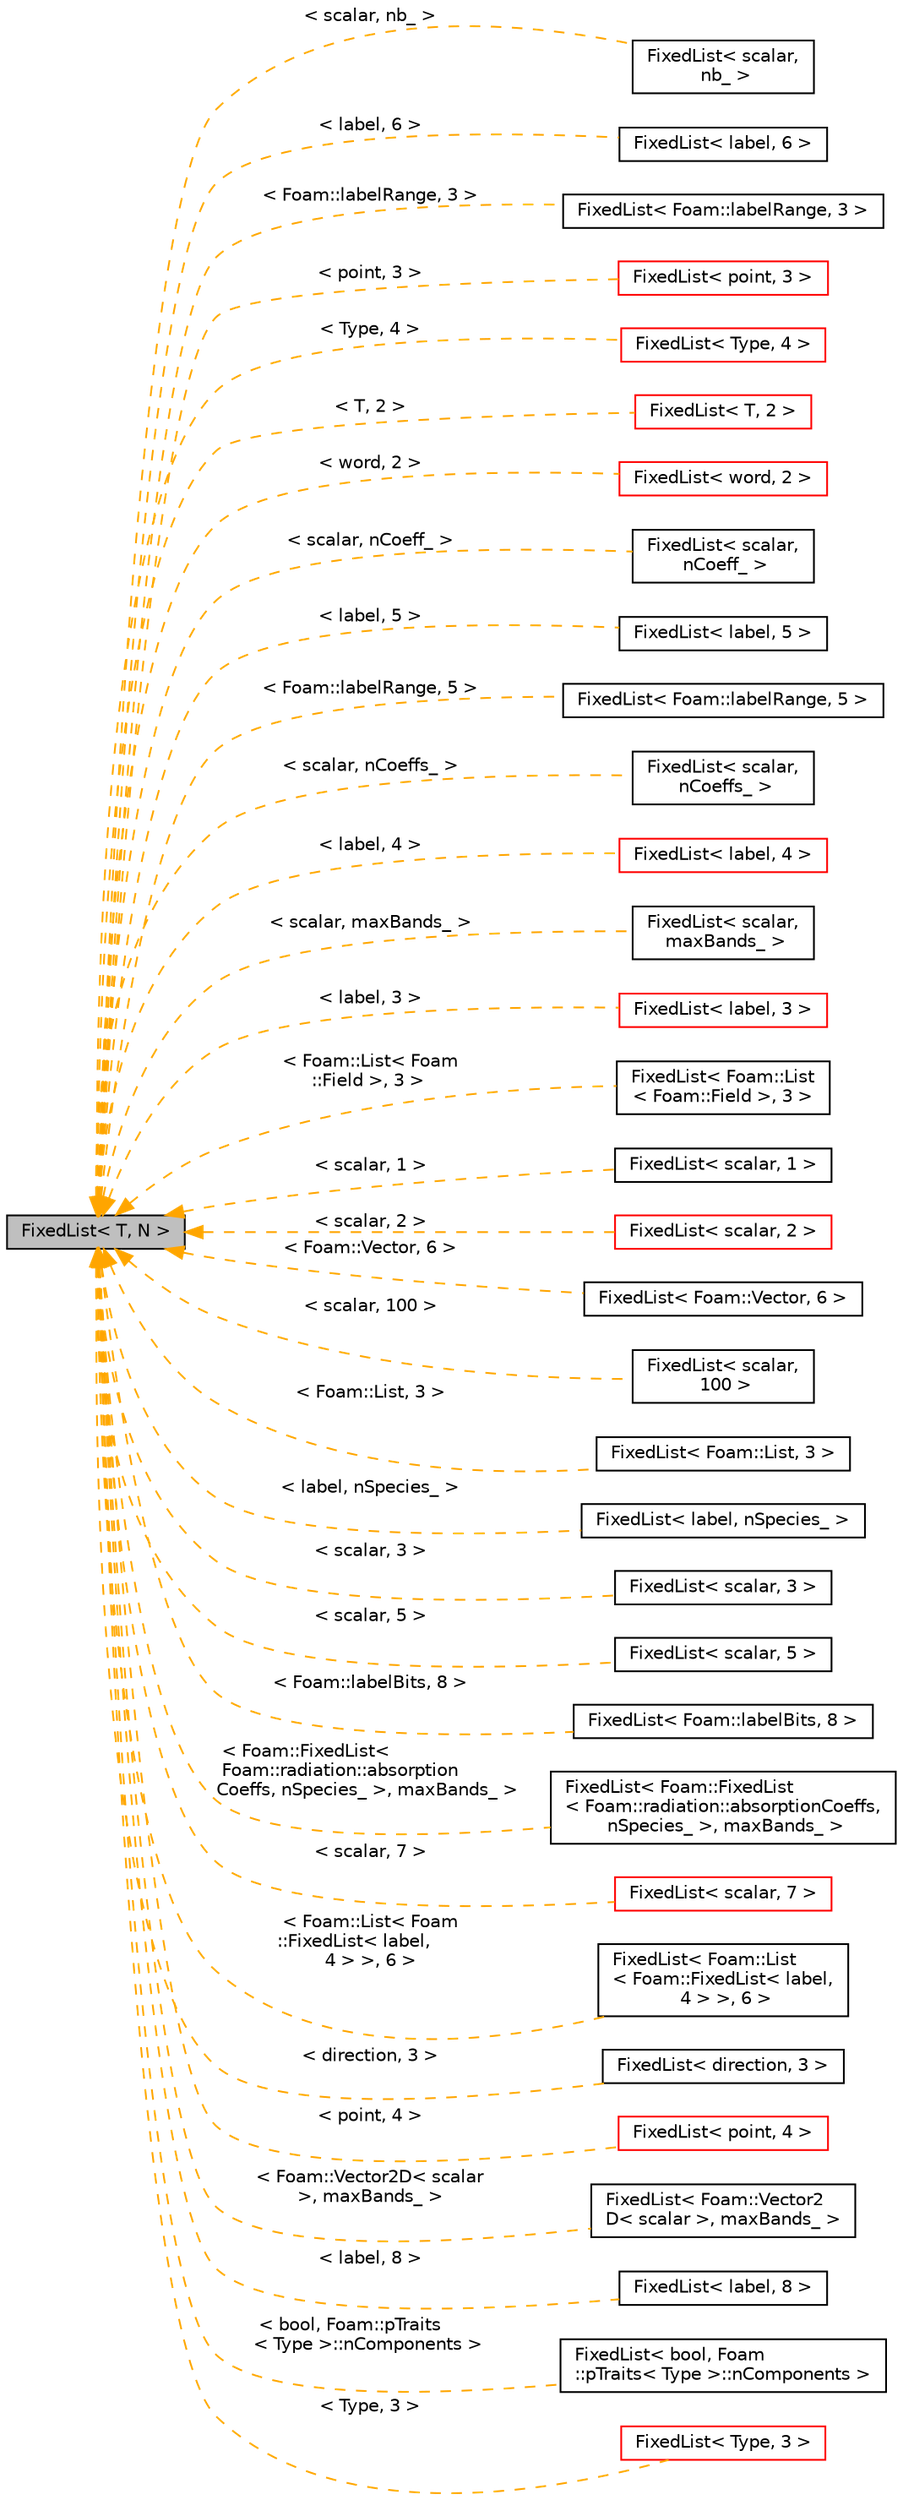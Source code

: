 digraph "FixedList&lt; T, N &gt;"
{
  bgcolor="transparent";
  edge [fontname="Helvetica",fontsize="10",labelfontname="Helvetica",labelfontsize="10"];
  node [fontname="Helvetica",fontsize="10",shape=record];
  rankdir="LR";
  Node1 [label="FixedList\< T, N \>",height=0.2,width=0.4,color="black", fillcolor="grey75", style="filled" fontcolor="black"];
  Node1 -> Node2 [dir="back",color="orange",fontsize="10",style="dashed",label=" \< scalar, nb_ \>" ,fontname="Helvetica"];
  Node2 [label="FixedList\< scalar,\l nb_ \>",height=0.2,width=0.4,color="black",URL="$classFoam_1_1FixedList.html"];
  Node1 -> Node3 [dir="back",color="orange",fontsize="10",style="dashed",label=" \< label, 6 \>" ,fontname="Helvetica"];
  Node3 [label="FixedList\< label, 6 \>",height=0.2,width=0.4,color="black",URL="$classFoam_1_1FixedList.html"];
  Node1 -> Node4 [dir="back",color="orange",fontsize="10",style="dashed",label=" \< Foam::labelRange, 3 \>" ,fontname="Helvetica"];
  Node4 [label="FixedList\< Foam::labelRange, 3 \>",height=0.2,width=0.4,color="black",URL="$classFoam_1_1FixedList.html"];
  Node1 -> Node5 [dir="back",color="orange",fontsize="10",style="dashed",label=" \< point, 3 \>" ,fontname="Helvetica"];
  Node5 [label="FixedList\< point, 3 \>",height=0.2,width=0.4,color="red",URL="$classFoam_1_1FixedList.html"];
  Node1 -> Node6 [dir="back",color="orange",fontsize="10",style="dashed",label=" \< Type, 4 \>" ,fontname="Helvetica"];
  Node6 [label="FixedList\< Type, 4 \>",height=0.2,width=0.4,color="red",URL="$classFoam_1_1FixedList.html"];
  Node1 -> Node7 [dir="back",color="orange",fontsize="10",style="dashed",label=" \< T, 2 \>" ,fontname="Helvetica"];
  Node7 [label="FixedList\< T, 2 \>",height=0.2,width=0.4,color="red",URL="$classFoam_1_1FixedList.html"];
  Node1 -> Node8 [dir="back",color="orange",fontsize="10",style="dashed",label=" \< word, 2 \>" ,fontname="Helvetica"];
  Node8 [label="FixedList\< word, 2 \>",height=0.2,width=0.4,color="red",URL="$classFoam_1_1FixedList.html"];
  Node1 -> Node9 [dir="back",color="orange",fontsize="10",style="dashed",label=" \< scalar, nCoeff_ \>" ,fontname="Helvetica"];
  Node9 [label="FixedList\< scalar,\l nCoeff_ \>",height=0.2,width=0.4,color="black",URL="$classFoam_1_1FixedList.html"];
  Node1 -> Node10 [dir="back",color="orange",fontsize="10",style="dashed",label=" \< label, 5 \>" ,fontname="Helvetica"];
  Node10 [label="FixedList\< label, 5 \>",height=0.2,width=0.4,color="black",URL="$classFoam_1_1FixedList.html"];
  Node1 -> Node11 [dir="back",color="orange",fontsize="10",style="dashed",label=" \< Foam::labelRange, 5 \>" ,fontname="Helvetica"];
  Node11 [label="FixedList\< Foam::labelRange, 5 \>",height=0.2,width=0.4,color="black",URL="$classFoam_1_1FixedList.html"];
  Node1 -> Node12 [dir="back",color="orange",fontsize="10",style="dashed",label=" \< scalar, nCoeffs_ \>" ,fontname="Helvetica"];
  Node12 [label="FixedList\< scalar,\l nCoeffs_ \>",height=0.2,width=0.4,color="black",URL="$classFoam_1_1FixedList.html"];
  Node1 -> Node13 [dir="back",color="orange",fontsize="10",style="dashed",label=" \< label, 4 \>" ,fontname="Helvetica"];
  Node13 [label="FixedList\< label, 4 \>",height=0.2,width=0.4,color="red",URL="$classFoam_1_1FixedList.html"];
  Node1 -> Node14 [dir="back",color="orange",fontsize="10",style="dashed",label=" \< scalar, maxBands_ \>" ,fontname="Helvetica"];
  Node14 [label="FixedList\< scalar,\l maxBands_ \>",height=0.2,width=0.4,color="black",URL="$classFoam_1_1FixedList.html"];
  Node1 -> Node15 [dir="back",color="orange",fontsize="10",style="dashed",label=" \< label, 3 \>" ,fontname="Helvetica"];
  Node15 [label="FixedList\< label, 3 \>",height=0.2,width=0.4,color="red",URL="$classFoam_1_1FixedList.html"];
  Node1 -> Node16 [dir="back",color="orange",fontsize="10",style="dashed",label=" \< Foam::List\< Foam\l::Field \>, 3 \>" ,fontname="Helvetica"];
  Node16 [label="FixedList\< Foam::List\l\< Foam::Field \>, 3 \>",height=0.2,width=0.4,color="black",URL="$classFoam_1_1FixedList.html"];
  Node1 -> Node17 [dir="back",color="orange",fontsize="10",style="dashed",label=" \< scalar, 1 \>" ,fontname="Helvetica"];
  Node17 [label="FixedList\< scalar, 1 \>",height=0.2,width=0.4,color="black",URL="$classFoam_1_1FixedList.html"];
  Node1 -> Node18 [dir="back",color="orange",fontsize="10",style="dashed",label=" \< scalar, 2 \>" ,fontname="Helvetica"];
  Node18 [label="FixedList\< scalar, 2 \>",height=0.2,width=0.4,color="red",URL="$classFoam_1_1FixedList.html"];
  Node1 -> Node19 [dir="back",color="orange",fontsize="10",style="dashed",label=" \< Foam::Vector, 6 \>" ,fontname="Helvetica"];
  Node19 [label="FixedList\< Foam::Vector, 6 \>",height=0.2,width=0.4,color="black",URL="$classFoam_1_1FixedList.html"];
  Node1 -> Node20 [dir="back",color="orange",fontsize="10",style="dashed",label=" \< scalar, 100 \>" ,fontname="Helvetica"];
  Node20 [label="FixedList\< scalar,\l 100 \>",height=0.2,width=0.4,color="black",URL="$classFoam_1_1FixedList.html"];
  Node1 -> Node21 [dir="back",color="orange",fontsize="10",style="dashed",label=" \< Foam::List, 3 \>" ,fontname="Helvetica"];
  Node21 [label="FixedList\< Foam::List, 3 \>",height=0.2,width=0.4,color="black",URL="$classFoam_1_1FixedList.html"];
  Node1 -> Node22 [dir="back",color="orange",fontsize="10",style="dashed",label=" \< label, nSpecies_ \>" ,fontname="Helvetica"];
  Node22 [label="FixedList\< label, nSpecies_ \>",height=0.2,width=0.4,color="black",URL="$classFoam_1_1FixedList.html"];
  Node1 -> Node23 [dir="back",color="orange",fontsize="10",style="dashed",label=" \< scalar, 3 \>" ,fontname="Helvetica"];
  Node23 [label="FixedList\< scalar, 3 \>",height=0.2,width=0.4,color="black",URL="$classFoam_1_1FixedList.html"];
  Node1 -> Node24 [dir="back",color="orange",fontsize="10",style="dashed",label=" \< scalar, 5 \>" ,fontname="Helvetica"];
  Node24 [label="FixedList\< scalar, 5 \>",height=0.2,width=0.4,color="black",URL="$classFoam_1_1FixedList.html"];
  Node1 -> Node25 [dir="back",color="orange",fontsize="10",style="dashed",label=" \< Foam::labelBits, 8 \>" ,fontname="Helvetica"];
  Node25 [label="FixedList\< Foam::labelBits, 8 \>",height=0.2,width=0.4,color="black",URL="$classFoam_1_1FixedList.html"];
  Node1 -> Node26 [dir="back",color="orange",fontsize="10",style="dashed",label=" \< Foam::FixedList\<\l Foam::radiation::absorption\lCoeffs, nSpecies_ \>, maxBands_ \>" ,fontname="Helvetica"];
  Node26 [label="FixedList\< Foam::FixedList\l\< Foam::radiation::absorptionCoeffs,\l nSpecies_ \>, maxBands_ \>",height=0.2,width=0.4,color="black",URL="$classFoam_1_1FixedList.html"];
  Node1 -> Node27 [dir="back",color="orange",fontsize="10",style="dashed",label=" \< scalar, 7 \>" ,fontname="Helvetica"];
  Node27 [label="FixedList\< scalar, 7 \>",height=0.2,width=0.4,color="red",URL="$classFoam_1_1FixedList.html"];
  Node1 -> Node28 [dir="back",color="orange",fontsize="10",style="dashed",label=" \< Foam::List\< Foam\l::FixedList\< label,\l 4 \> \>, 6 \>" ,fontname="Helvetica"];
  Node28 [label="FixedList\< Foam::List\l\< Foam::FixedList\< label,\l 4 \> \>, 6 \>",height=0.2,width=0.4,color="black",URL="$classFoam_1_1FixedList.html"];
  Node1 -> Node29 [dir="back",color="orange",fontsize="10",style="dashed",label=" \< direction, 3 \>" ,fontname="Helvetica"];
  Node29 [label="FixedList\< direction, 3 \>",height=0.2,width=0.4,color="black",URL="$classFoam_1_1FixedList.html"];
  Node1 -> Node30 [dir="back",color="orange",fontsize="10",style="dashed",label=" \< point, 4 \>" ,fontname="Helvetica"];
  Node30 [label="FixedList\< point, 4 \>",height=0.2,width=0.4,color="red",URL="$classFoam_1_1FixedList.html"];
  Node1 -> Node31 [dir="back",color="orange",fontsize="10",style="dashed",label=" \< Foam::Vector2D\< scalar\l \>, maxBands_ \>" ,fontname="Helvetica"];
  Node31 [label="FixedList\< Foam::Vector2\lD\< scalar \>, maxBands_ \>",height=0.2,width=0.4,color="black",URL="$classFoam_1_1FixedList.html"];
  Node1 -> Node32 [dir="back",color="orange",fontsize="10",style="dashed",label=" \< label, 8 \>" ,fontname="Helvetica"];
  Node32 [label="FixedList\< label, 8 \>",height=0.2,width=0.4,color="black",URL="$classFoam_1_1FixedList.html"];
  Node1 -> Node33 [dir="back",color="orange",fontsize="10",style="dashed",label=" \< bool, Foam::pTraits\l\< Type \>::nComponents \>" ,fontname="Helvetica"];
  Node33 [label="FixedList\< bool, Foam\l::pTraits\< Type \>::nComponents \>",height=0.2,width=0.4,color="black",URL="$classFoam_1_1FixedList.html"];
  Node1 -> Node34 [dir="back",color="orange",fontsize="10",style="dashed",label=" \< Type, 3 \>" ,fontname="Helvetica"];
  Node34 [label="FixedList\< Type, 3 \>",height=0.2,width=0.4,color="red",URL="$classFoam_1_1FixedList.html"];
}
